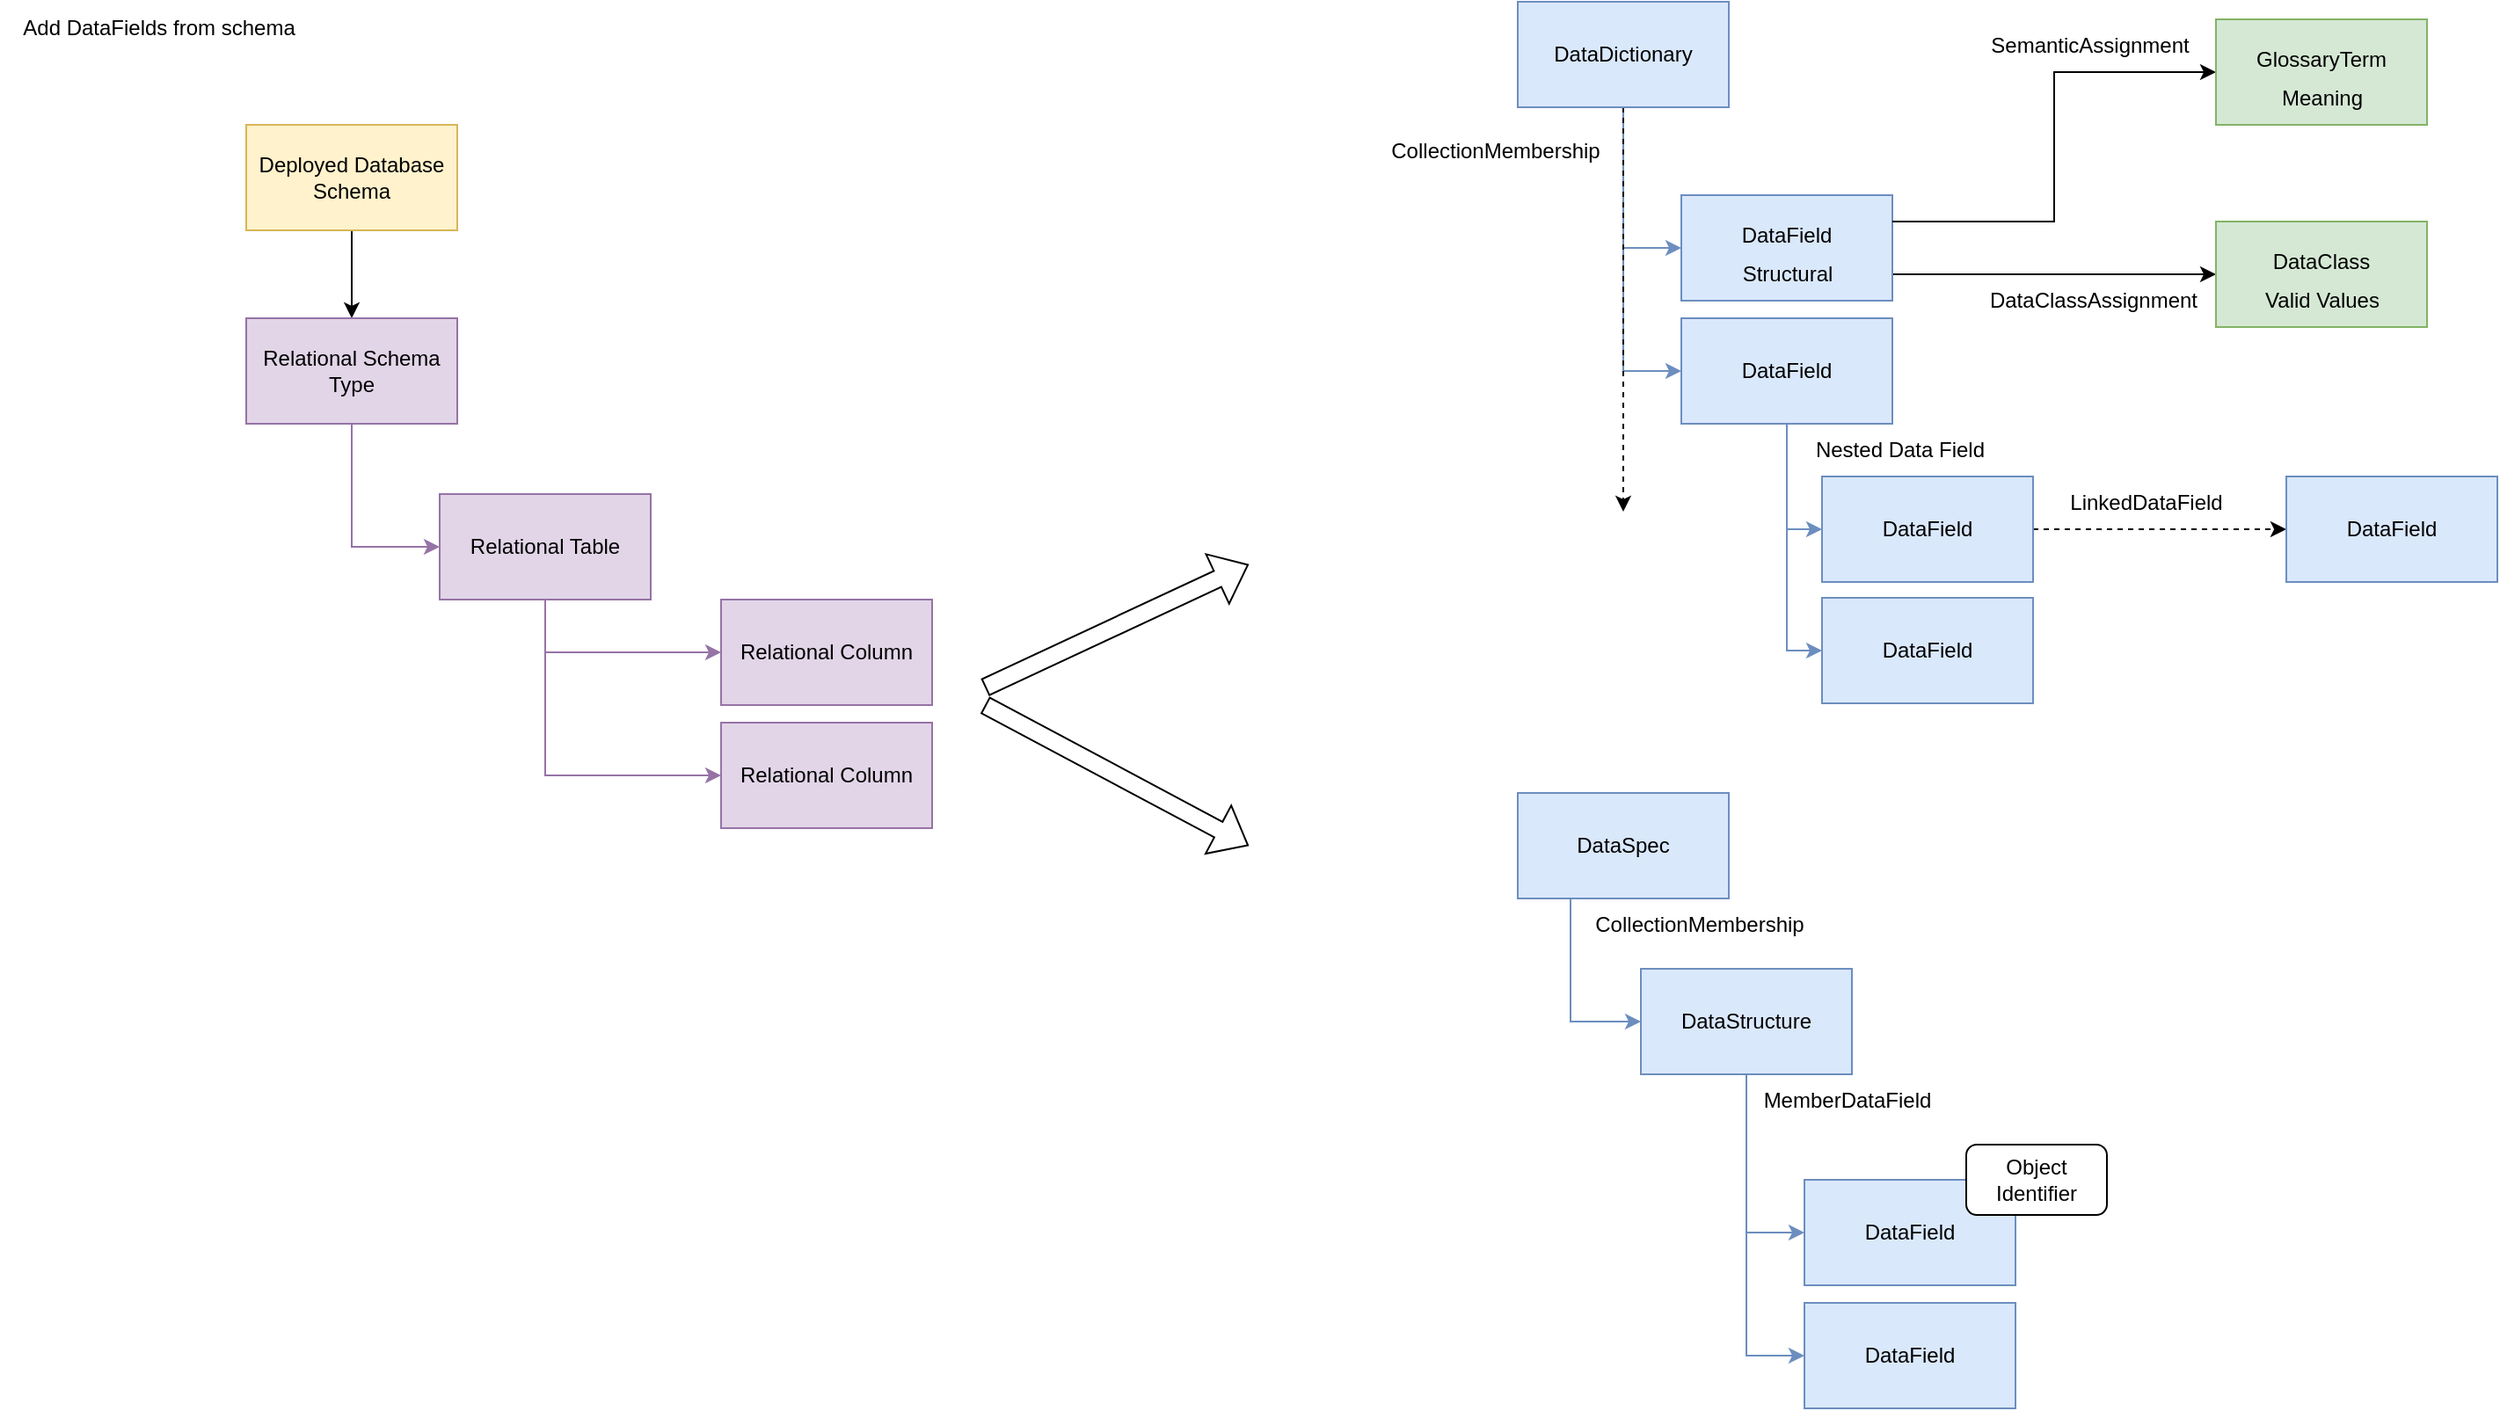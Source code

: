 <mxfile version="26.1.1">
  <diagram name="data-fields" id="ivfF4GWM53ZjKB8wbvqa">
    <mxGraphModel dx="1242" dy="832" grid="1" gridSize="10" guides="1" tooltips="1" connect="1" arrows="1" fold="1" page="1" pageScale="1" pageWidth="827" pageHeight="1169" math="0" shadow="0">
      <root>
        <mxCell id="0" />
        <mxCell id="1" parent="0" />
        <mxCell id="taulqxEgYe-I9Oj6d4i8-7" style="edgeStyle=orthogonalEdgeStyle;rounded=0;orthogonalLoop=1;jettySize=auto;html=1;exitX=0.5;exitY=1;exitDx=0;exitDy=0;entryX=0.5;entryY=0;entryDx=0;entryDy=0;" edge="1" parent="1" source="taulqxEgYe-I9Oj6d4i8-1" target="taulqxEgYe-I9Oj6d4i8-3">
          <mxGeometry relative="1" as="geometry" />
        </mxCell>
        <mxCell id="taulqxEgYe-I9Oj6d4i8-1" value="Deployed Database Schema" style="rounded=0;whiteSpace=wrap;html=1;fillColor=#fff2cc;strokeColor=#d6b656;" vertex="1" parent="1">
          <mxGeometry x="200" y="280" width="120" height="60" as="geometry" />
        </mxCell>
        <mxCell id="taulqxEgYe-I9Oj6d4i8-2" value="Add DataFields from schema" style="text;html=1;align=center;verticalAlign=middle;resizable=0;points=[];autosize=1;strokeColor=none;fillColor=none;" vertex="1" parent="1">
          <mxGeometry x="60" y="210" width="180" height="30" as="geometry" />
        </mxCell>
        <mxCell id="taulqxEgYe-I9Oj6d4i8-8" style="edgeStyle=orthogonalEdgeStyle;rounded=0;orthogonalLoop=1;jettySize=auto;html=1;entryX=0;entryY=0.5;entryDx=0;entryDy=0;fillColor=#e1d5e7;strokeColor=#9673a6;" edge="1" parent="1" source="taulqxEgYe-I9Oj6d4i8-3" target="taulqxEgYe-I9Oj6d4i8-6">
          <mxGeometry relative="1" as="geometry" />
        </mxCell>
        <mxCell id="taulqxEgYe-I9Oj6d4i8-3" value="Relational Schema Type" style="rounded=0;whiteSpace=wrap;html=1;fillColor=#e1d5e7;strokeColor=#9673a6;" vertex="1" parent="1">
          <mxGeometry x="200" y="390" width="120" height="60" as="geometry" />
        </mxCell>
        <mxCell id="taulqxEgYe-I9Oj6d4i8-4" value="Relational Column" style="rounded=0;whiteSpace=wrap;html=1;fillColor=#e1d5e7;strokeColor=#9673a6;" vertex="1" parent="1">
          <mxGeometry x="470" y="620" width="120" height="60" as="geometry" />
        </mxCell>
        <mxCell id="taulqxEgYe-I9Oj6d4i8-5" value="Relational Column" style="rounded=0;whiteSpace=wrap;html=1;fillColor=#e1d5e7;strokeColor=#9673a6;" vertex="1" parent="1">
          <mxGeometry x="470" y="550" width="120" height="60" as="geometry" />
        </mxCell>
        <mxCell id="taulqxEgYe-I9Oj6d4i8-9" style="edgeStyle=orthogonalEdgeStyle;rounded=0;orthogonalLoop=1;jettySize=auto;html=1;exitX=0.5;exitY=1;exitDx=0;exitDy=0;fillColor=#e1d5e7;strokeColor=#9673a6;" edge="1" parent="1" source="taulqxEgYe-I9Oj6d4i8-6" target="taulqxEgYe-I9Oj6d4i8-5">
          <mxGeometry relative="1" as="geometry" />
        </mxCell>
        <mxCell id="taulqxEgYe-I9Oj6d4i8-10" style="edgeStyle=orthogonalEdgeStyle;rounded=0;orthogonalLoop=1;jettySize=auto;html=1;exitX=0.5;exitY=1;exitDx=0;exitDy=0;entryX=0;entryY=0.5;entryDx=0;entryDy=0;fillColor=#e1d5e7;strokeColor=#9673a6;" edge="1" parent="1" source="taulqxEgYe-I9Oj6d4i8-6" target="taulqxEgYe-I9Oj6d4i8-4">
          <mxGeometry relative="1" as="geometry" />
        </mxCell>
        <mxCell id="taulqxEgYe-I9Oj6d4i8-6" value="Relational Table" style="rounded=0;whiteSpace=wrap;html=1;fillColor=#e1d5e7;strokeColor=#9673a6;" vertex="1" parent="1">
          <mxGeometry x="310" y="490" width="120" height="60" as="geometry" />
        </mxCell>
        <mxCell id="taulqxEgYe-I9Oj6d4i8-28" style="edgeStyle=orthogonalEdgeStyle;rounded=0;orthogonalLoop=1;jettySize=auto;html=1;entryX=0;entryY=0.5;entryDx=0;entryDy=0;exitX=1;exitY=0.75;exitDx=0;exitDy=0;" edge="1" parent="1" source="taulqxEgYe-I9Oj6d4i8-11" target="taulqxEgYe-I9Oj6d4i8-27">
          <mxGeometry relative="1" as="geometry">
            <mxPoint x="1140" y="360" as="sourcePoint" />
          </mxGeometry>
        </mxCell>
        <mxCell id="taulqxEgYe-I9Oj6d4i8-11" value="DataField&lt;div&gt;&lt;br&gt;&lt;/div&gt;" style="rounded=0;whiteSpace=wrap;html=1;fillColor=#dae8fc;strokeColor=#6c8ebf;" vertex="1" parent="1">
          <mxGeometry x="1016" y="320" width="120" height="60" as="geometry" />
        </mxCell>
        <mxCell id="taulqxEgYe-I9Oj6d4i8-12" value="DataField" style="rounded=0;whiteSpace=wrap;html=1;fillColor=#dae8fc;strokeColor=#6c8ebf;" vertex="1" parent="1">
          <mxGeometry x="1016" y="390" width="120" height="60" as="geometry" />
        </mxCell>
        <mxCell id="taulqxEgYe-I9Oj6d4i8-15" style="edgeStyle=orthogonalEdgeStyle;rounded=0;orthogonalLoop=1;jettySize=auto;html=1;exitX=0.5;exitY=1;exitDx=0;exitDy=0;entryX=0;entryY=0.5;entryDx=0;entryDy=0;fillColor=#dae8fc;strokeColor=#6c8ebf;" edge="1" parent="1" source="taulqxEgYe-I9Oj6d4i8-14" target="taulqxEgYe-I9Oj6d4i8-11">
          <mxGeometry relative="1" as="geometry" />
        </mxCell>
        <mxCell id="taulqxEgYe-I9Oj6d4i8-16" style="edgeStyle=orthogonalEdgeStyle;rounded=0;orthogonalLoop=1;jettySize=auto;html=1;exitX=0.5;exitY=1;exitDx=0;exitDy=0;entryX=0;entryY=0.5;entryDx=0;entryDy=0;fillColor=#dae8fc;strokeColor=#6c8ebf;" edge="1" parent="1" source="taulqxEgYe-I9Oj6d4i8-14" target="taulqxEgYe-I9Oj6d4i8-12">
          <mxGeometry relative="1" as="geometry" />
        </mxCell>
        <mxCell id="taulqxEgYe-I9Oj6d4i8-26" style="edgeStyle=orthogonalEdgeStyle;rounded=0;orthogonalLoop=1;jettySize=auto;html=1;exitX=0.5;exitY=1;exitDx=0;exitDy=0;dashed=1;" edge="1" parent="1" source="taulqxEgYe-I9Oj6d4i8-14">
          <mxGeometry relative="1" as="geometry">
            <mxPoint x="983" y="500" as="targetPoint" />
          </mxGeometry>
        </mxCell>
        <mxCell id="taulqxEgYe-I9Oj6d4i8-14" value="DataDictionary" style="rounded=0;whiteSpace=wrap;html=1;fillColor=#dae8fc;strokeColor=#6c8ebf;" vertex="1" parent="1">
          <mxGeometry x="923" y="210" width="120" height="60" as="geometry" />
        </mxCell>
        <mxCell id="taulqxEgYe-I9Oj6d4i8-17" value="DataField" style="rounded=0;whiteSpace=wrap;html=1;fillColor=#dae8fc;strokeColor=#6c8ebf;" vertex="1" parent="1">
          <mxGeometry x="1086" y="880" width="120" height="60" as="geometry" />
        </mxCell>
        <mxCell id="taulqxEgYe-I9Oj6d4i8-18" value="DataField" style="rounded=0;whiteSpace=wrap;html=1;fillColor=#dae8fc;strokeColor=#6c8ebf;" vertex="1" parent="1">
          <mxGeometry x="1086" y="950" width="120" height="60" as="geometry" />
        </mxCell>
        <mxCell id="taulqxEgYe-I9Oj6d4i8-19" style="edgeStyle=orthogonalEdgeStyle;rounded=0;orthogonalLoop=1;jettySize=auto;html=1;exitX=0.5;exitY=1;exitDx=0;exitDy=0;entryX=0;entryY=0.5;entryDx=0;entryDy=0;fillColor=#dae8fc;strokeColor=#6c8ebf;" edge="1" parent="1" source="taulqxEgYe-I9Oj6d4i8-21" target="taulqxEgYe-I9Oj6d4i8-17">
          <mxGeometry relative="1" as="geometry" />
        </mxCell>
        <mxCell id="taulqxEgYe-I9Oj6d4i8-20" style="edgeStyle=orthogonalEdgeStyle;rounded=0;orthogonalLoop=1;jettySize=auto;html=1;exitX=0.5;exitY=1;exitDx=0;exitDy=0;entryX=0;entryY=0.5;entryDx=0;entryDy=0;fillColor=#dae8fc;strokeColor=#6c8ebf;" edge="1" parent="1" source="taulqxEgYe-I9Oj6d4i8-21" target="taulqxEgYe-I9Oj6d4i8-18">
          <mxGeometry relative="1" as="geometry" />
        </mxCell>
        <mxCell id="taulqxEgYe-I9Oj6d4i8-21" value="DataStructure" style="rounded=0;whiteSpace=wrap;html=1;fillColor=#dae8fc;strokeColor=#6c8ebf;" vertex="1" parent="1">
          <mxGeometry x="993" y="760" width="120" height="60" as="geometry" />
        </mxCell>
        <mxCell id="taulqxEgYe-I9Oj6d4i8-23" style="edgeStyle=orthogonalEdgeStyle;rounded=0;orthogonalLoop=1;jettySize=auto;html=1;exitX=0.25;exitY=1;exitDx=0;exitDy=0;entryX=0;entryY=0.5;entryDx=0;entryDy=0;fillColor=#dae8fc;strokeColor=#6c8ebf;" edge="1" parent="1" source="taulqxEgYe-I9Oj6d4i8-22" target="taulqxEgYe-I9Oj6d4i8-21">
          <mxGeometry relative="1" as="geometry" />
        </mxCell>
        <mxCell id="taulqxEgYe-I9Oj6d4i8-22" value="DataSpec" style="rounded=0;whiteSpace=wrap;html=1;fillColor=#dae8fc;strokeColor=#6c8ebf;" vertex="1" parent="1">
          <mxGeometry x="923" y="660" width="120" height="60" as="geometry" />
        </mxCell>
        <mxCell id="taulqxEgYe-I9Oj6d4i8-24" value="" style="shape=flexArrow;endArrow=classic;html=1;rounded=0;" edge="1" parent="1">
          <mxGeometry width="50" height="50" relative="1" as="geometry">
            <mxPoint x="620" y="600" as="sourcePoint" />
            <mxPoint x="770" y="530" as="targetPoint" />
          </mxGeometry>
        </mxCell>
        <mxCell id="taulqxEgYe-I9Oj6d4i8-25" value="" style="shape=flexArrow;endArrow=classic;html=1;rounded=0;" edge="1" parent="1">
          <mxGeometry width="50" height="50" relative="1" as="geometry">
            <mxPoint x="620" y="610" as="sourcePoint" />
            <mxPoint x="770" y="690" as="targetPoint" />
          </mxGeometry>
        </mxCell>
        <mxCell id="taulqxEgYe-I9Oj6d4i8-27" value="DataClass&lt;div&gt;&lt;br&gt;&lt;/div&gt;" style="rounded=0;whiteSpace=wrap;html=1;fillColor=#d5e8d4;strokeColor=#82b366;" vertex="1" parent="1">
          <mxGeometry x="1320" y="335" width="120" height="60" as="geometry" />
        </mxCell>
        <mxCell id="taulqxEgYe-I9Oj6d4i8-29" value="Structural" style="text;html=1;align=center;verticalAlign=middle;resizable=0;points=[];autosize=1;strokeColor=none;fillColor=none;" vertex="1" parent="1">
          <mxGeometry x="1041" y="350" width="70" height="30" as="geometry" />
        </mxCell>
        <mxCell id="taulqxEgYe-I9Oj6d4i8-30" value="Valid Values" style="text;html=1;align=center;verticalAlign=middle;resizable=0;points=[];autosize=1;strokeColor=none;fillColor=none;" vertex="1" parent="1">
          <mxGeometry x="1335" y="365" width="90" height="30" as="geometry" />
        </mxCell>
        <mxCell id="taulqxEgYe-I9Oj6d4i8-38" style="edgeStyle=orthogonalEdgeStyle;rounded=0;orthogonalLoop=1;jettySize=auto;html=1;exitX=1;exitY=0.5;exitDx=0;exitDy=0;entryX=0;entryY=0.5;entryDx=0;entryDy=0;dashed=1;" edge="1" parent="1" source="taulqxEgYe-I9Oj6d4i8-39" target="taulqxEgYe-I9Oj6d4i8-43">
          <mxGeometry relative="1" as="geometry" />
        </mxCell>
        <mxCell id="taulqxEgYe-I9Oj6d4i8-39" value="DataField" style="rounded=0;whiteSpace=wrap;html=1;fillColor=#dae8fc;strokeColor=#6c8ebf;" vertex="1" parent="1">
          <mxGeometry x="1096" y="480" width="120" height="60" as="geometry" />
        </mxCell>
        <mxCell id="taulqxEgYe-I9Oj6d4i8-40" style="edgeStyle=orthogonalEdgeStyle;rounded=0;orthogonalLoop=1;jettySize=auto;html=1;entryX=0;entryY=0.5;entryDx=0;entryDy=0;fillColor=#dae8fc;strokeColor=#6c8ebf;exitX=0.5;exitY=1;exitDx=0;exitDy=0;" edge="1" parent="1" target="taulqxEgYe-I9Oj6d4i8-39" source="taulqxEgYe-I9Oj6d4i8-12">
          <mxGeometry relative="1" as="geometry">
            <mxPoint x="1043" y="470" as="sourcePoint" />
          </mxGeometry>
        </mxCell>
        <mxCell id="taulqxEgYe-I9Oj6d4i8-41" value="DataField" style="rounded=0;whiteSpace=wrap;html=1;fillColor=#dae8fc;strokeColor=#6c8ebf;" vertex="1" parent="1">
          <mxGeometry x="1096" y="549" width="120" height="60" as="geometry" />
        </mxCell>
        <mxCell id="taulqxEgYe-I9Oj6d4i8-42" style="edgeStyle=orthogonalEdgeStyle;rounded=0;orthogonalLoop=1;jettySize=auto;html=1;exitX=0.5;exitY=1;exitDx=0;exitDy=0;entryX=0;entryY=0.5;entryDx=0;entryDy=0;fillColor=#dae8fc;strokeColor=#6c8ebf;" edge="1" parent="1" target="taulqxEgYe-I9Oj6d4i8-41" source="taulqxEgYe-I9Oj6d4i8-12">
          <mxGeometry relative="1" as="geometry">
            <mxPoint x="1056" y="440" as="sourcePoint" />
          </mxGeometry>
        </mxCell>
        <mxCell id="taulqxEgYe-I9Oj6d4i8-43" value="DataField" style="rounded=0;whiteSpace=wrap;html=1;fillColor=#dae8fc;strokeColor=#6c8ebf;" vertex="1" parent="1">
          <mxGeometry x="1360" y="480" width="120" height="60" as="geometry" />
        </mxCell>
        <mxCell id="taulqxEgYe-I9Oj6d4i8-44" value="LinkedDataField" style="text;html=1;align=center;verticalAlign=middle;resizable=0;points=[];autosize=1;strokeColor=none;fillColor=none;" vertex="1" parent="1">
          <mxGeometry x="1225" y="480" width="110" height="30" as="geometry" />
        </mxCell>
        <mxCell id="taulqxEgYe-I9Oj6d4i8-45" value="Nested&amp;nbsp;&lt;span style=&quot;background-color: transparent; color: light-dark(rgb(0, 0, 0), rgb(255, 255, 255));&quot;&gt;Data Field&lt;/span&gt;" style="text;html=1;align=center;verticalAlign=middle;resizable=0;points=[];autosize=1;strokeColor=none;fillColor=none;" vertex="1" parent="1">
          <mxGeometry x="1080" y="450" width="120" height="30" as="geometry" />
        </mxCell>
        <mxCell id="taulqxEgYe-I9Oj6d4i8-46" style="edgeStyle=orthogonalEdgeStyle;rounded=0;orthogonalLoop=1;jettySize=auto;html=1;exitX=1;exitY=0.25;exitDx=0;exitDy=0;entryX=0;entryY=0.5;entryDx=0;entryDy=0;" edge="1" parent="1" target="taulqxEgYe-I9Oj6d4i8-47" source="taulqxEgYe-I9Oj6d4i8-11">
          <mxGeometry relative="1" as="geometry">
            <mxPoint x="1136" y="250" as="sourcePoint" />
          </mxGeometry>
        </mxCell>
        <mxCell id="taulqxEgYe-I9Oj6d4i8-47" value="GlossaryTerm&lt;div&gt;&lt;br&gt;&lt;/div&gt;" style="rounded=0;whiteSpace=wrap;html=1;fillColor=#d5e8d4;strokeColor=#82b366;" vertex="1" parent="1">
          <mxGeometry x="1320" y="220" width="120" height="60" as="geometry" />
        </mxCell>
        <mxCell id="taulqxEgYe-I9Oj6d4i8-48" value="Meaning" style="text;html=1;align=center;verticalAlign=middle;resizable=0;points=[];autosize=1;strokeColor=none;fillColor=none;" vertex="1" parent="1">
          <mxGeometry x="1345" y="250" width="70" height="30" as="geometry" />
        </mxCell>
        <mxCell id="taulqxEgYe-I9Oj6d4i8-49" value="Object&lt;div&gt;Identifier&lt;/div&gt;" style="rounded=1;whiteSpace=wrap;html=1;" vertex="1" parent="1">
          <mxGeometry x="1178" y="860" width="80" height="40" as="geometry" />
        </mxCell>
        <mxCell id="taulqxEgYe-I9Oj6d4i8-50" value="DataClassAssignment" style="text;html=1;align=center;verticalAlign=middle;resizable=0;points=[];autosize=1;strokeColor=none;fillColor=none;" vertex="1" parent="1">
          <mxGeometry x="1180" y="365" width="140" height="30" as="geometry" />
        </mxCell>
        <mxCell id="taulqxEgYe-I9Oj6d4i8-51" value="SemanticAssignment" style="text;html=1;align=center;verticalAlign=middle;resizable=0;points=[];autosize=1;strokeColor=none;fillColor=none;" vertex="1" parent="1">
          <mxGeometry x="1178" y="220" width="140" height="30" as="geometry" />
        </mxCell>
        <mxCell id="taulqxEgYe-I9Oj6d4i8-52" value="CollectionMembership" style="text;html=1;align=center;verticalAlign=middle;resizable=0;points=[];autosize=1;strokeColor=none;fillColor=none;" vertex="1" parent="1">
          <mxGeometry x="840" y="280" width="140" height="30" as="geometry" />
        </mxCell>
        <mxCell id="taulqxEgYe-I9Oj6d4i8-53" value="MemberDataField" style="text;html=1;align=center;verticalAlign=middle;resizable=0;points=[];autosize=1;strokeColor=none;fillColor=none;" vertex="1" parent="1">
          <mxGeometry x="1050" y="820" width="120" height="30" as="geometry" />
        </mxCell>
        <mxCell id="taulqxEgYe-I9Oj6d4i8-54" value="CollectionMembership" style="text;html=1;align=center;verticalAlign=middle;resizable=0;points=[];autosize=1;strokeColor=none;fillColor=none;" vertex="1" parent="1">
          <mxGeometry x="956" y="720" width="140" height="30" as="geometry" />
        </mxCell>
      </root>
    </mxGraphModel>
  </diagram>
</mxfile>
